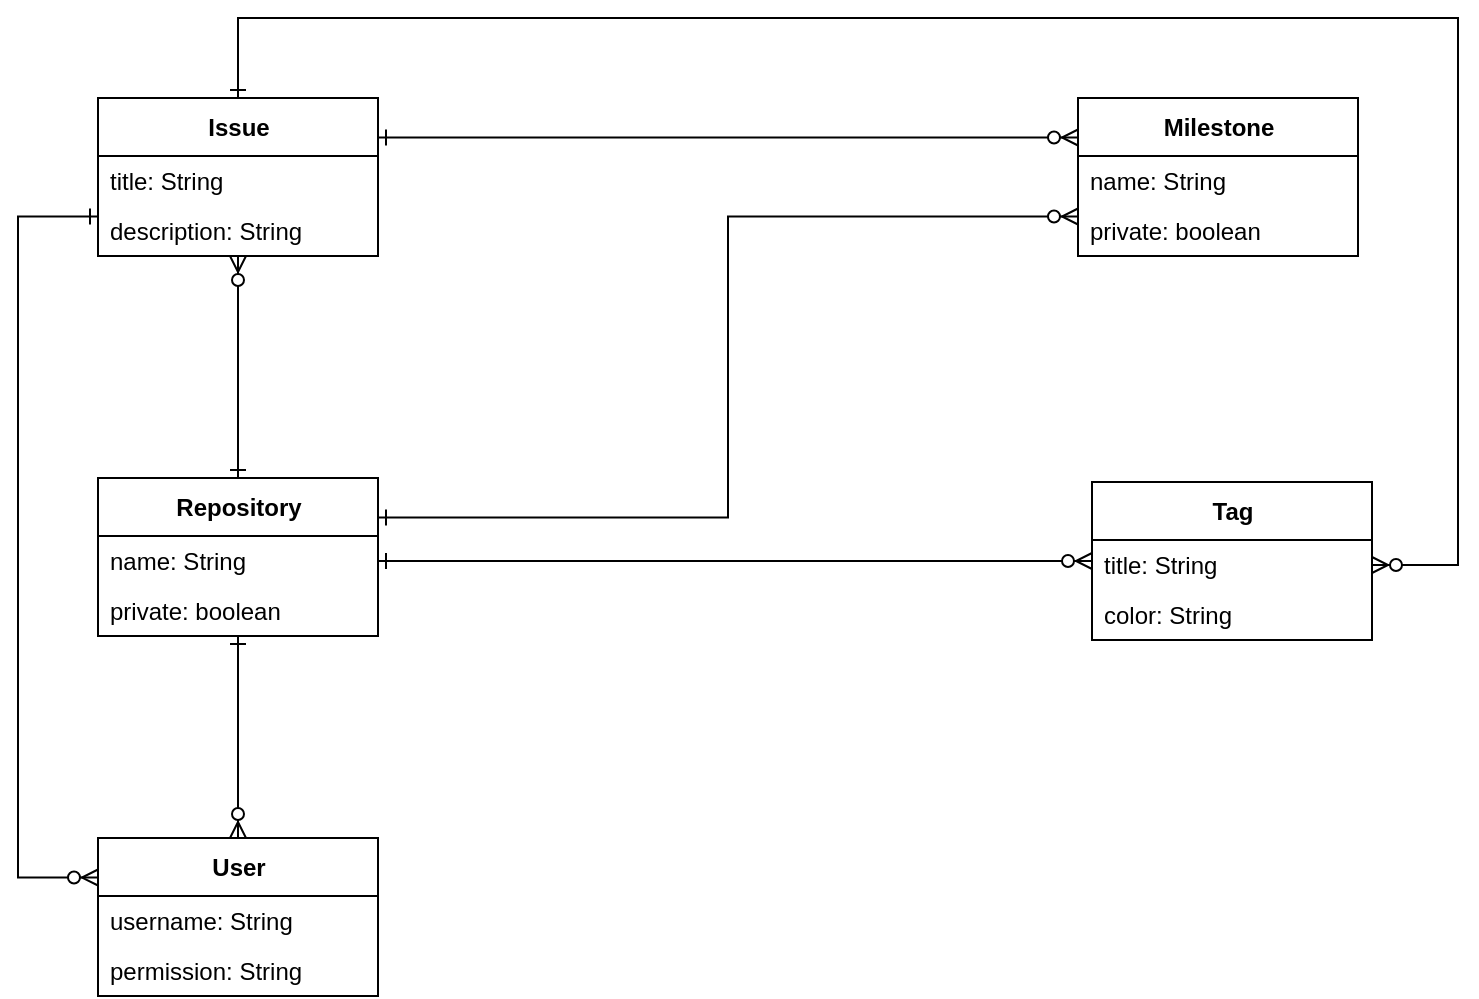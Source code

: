 <mxfile>
    <diagram id="OpVzxogFj0wjupvxyVY8" name="Page-1">
        <mxGraphModel dx="981" dy="859" grid="1" gridSize="10" guides="1" tooltips="1" connect="1" arrows="1" fold="1" page="1" pageScale="1" pageWidth="1500" pageHeight="900" math="0" shadow="0">
            <root>
                <mxCell id="0"/>
                <mxCell id="1" parent="0"/>
                <mxCell id="18" style="edgeStyle=orthogonalEdgeStyle;rounded=0;orthogonalLoop=1;jettySize=auto;html=1;exitX=0.5;exitY=0;exitDx=0;exitDy=0;endArrow=ERzeroToMany;endFill=1;startArrow=ERone;startFill=0;" edge="1" parent="1" source="2" target="12">
                    <mxGeometry relative="1" as="geometry"/>
                </mxCell>
                <mxCell id="2" value="Repository" style="swimlane;fontStyle=1;align=center;verticalAlign=middle;childLayout=stackLayout;horizontal=1;startSize=29;horizontalStack=0;resizeParent=1;resizeParentMax=0;resizeLast=0;collapsible=0;marginBottom=0;html=1;" vertex="1" parent="1">
                    <mxGeometry x="140" y="340" width="140" height="79" as="geometry"/>
                </mxCell>
                <mxCell id="4" value="name: String" style="text;html=1;strokeColor=none;fillColor=none;align=left;verticalAlign=middle;spacingLeft=4;spacingRight=4;overflow=hidden;rotatable=0;points=[[0,0.5],[1,0.5]];portConstraint=eastwest;" vertex="1" parent="2">
                    <mxGeometry y="29" width="140" height="25" as="geometry"/>
                </mxCell>
                <mxCell id="5" value="private: boolean" style="text;html=1;strokeColor=none;fillColor=none;align=left;verticalAlign=middle;spacingLeft=4;spacingRight=4;overflow=hidden;rotatable=0;points=[[0,0.5],[1,0.5]];portConstraint=eastwest;" vertex="1" parent="2">
                    <mxGeometry y="54" width="140" height="25" as="geometry"/>
                </mxCell>
                <mxCell id="6" value="Tag" style="swimlane;fontStyle=1;align=center;verticalAlign=middle;childLayout=stackLayout;horizontal=1;startSize=29;horizontalStack=0;resizeParent=1;resizeParentMax=0;resizeLast=0;collapsible=0;marginBottom=0;html=1;" vertex="1" parent="1">
                    <mxGeometry x="637" y="342" width="140" height="79" as="geometry"/>
                </mxCell>
                <mxCell id="7" value="title: String" style="text;html=1;strokeColor=none;fillColor=none;align=left;verticalAlign=middle;spacingLeft=4;spacingRight=4;overflow=hidden;rotatable=0;points=[[0,0.5],[1,0.5]];portConstraint=eastwest;" vertex="1" parent="6">
                    <mxGeometry y="29" width="140" height="25" as="geometry"/>
                </mxCell>
                <mxCell id="8" value="color: String" style="text;html=1;strokeColor=none;fillColor=none;align=left;verticalAlign=middle;spacingLeft=4;spacingRight=4;overflow=hidden;rotatable=0;points=[[0,0.5],[1,0.5]];portConstraint=eastwest;" vertex="1" parent="6">
                    <mxGeometry y="54" width="140" height="25" as="geometry"/>
                </mxCell>
                <mxCell id="9" value="Milestone" style="swimlane;fontStyle=1;align=center;verticalAlign=middle;childLayout=stackLayout;horizontal=1;startSize=29;horizontalStack=0;resizeParent=1;resizeParentMax=0;resizeLast=0;collapsible=0;marginBottom=0;html=1;" vertex="1" parent="1">
                    <mxGeometry x="630" y="150" width="140" height="79" as="geometry"/>
                </mxCell>
                <mxCell id="10" value="name: String" style="text;html=1;strokeColor=none;fillColor=none;align=left;verticalAlign=middle;spacingLeft=4;spacingRight=4;overflow=hidden;rotatable=0;points=[[0,0.5],[1,0.5]];portConstraint=eastwest;" vertex="1" parent="9">
                    <mxGeometry y="29" width="140" height="25" as="geometry"/>
                </mxCell>
                <mxCell id="11" value="private: boolean" style="text;html=1;strokeColor=none;fillColor=none;align=left;verticalAlign=middle;spacingLeft=4;spacingRight=4;overflow=hidden;rotatable=0;points=[[0,0.5],[1,0.5]];portConstraint=eastwest;" vertex="1" parent="9">
                    <mxGeometry y="54" width="140" height="25" as="geometry"/>
                </mxCell>
                <mxCell id="12" value="Issue" style="swimlane;fontStyle=1;align=center;verticalAlign=middle;childLayout=stackLayout;horizontal=1;startSize=29;horizontalStack=0;resizeParent=1;resizeParentMax=0;resizeLast=0;collapsible=0;marginBottom=0;html=1;" vertex="1" parent="1">
                    <mxGeometry x="140" y="150" width="140" height="79" as="geometry"/>
                </mxCell>
                <mxCell id="13" value="title: String&amp;nbsp;" style="text;html=1;strokeColor=none;fillColor=none;align=left;verticalAlign=middle;spacingLeft=4;spacingRight=4;overflow=hidden;rotatable=0;points=[[0,0.5],[1,0.5]];portConstraint=eastwest;" vertex="1" parent="12">
                    <mxGeometry y="29" width="140" height="25" as="geometry"/>
                </mxCell>
                <mxCell id="14" value="description: String" style="text;html=1;strokeColor=none;fillColor=none;align=left;verticalAlign=middle;spacingLeft=4;spacingRight=4;overflow=hidden;rotatable=0;points=[[0,0.5],[1,0.5]];portConstraint=eastwest;" vertex="1" parent="12">
                    <mxGeometry y="54" width="140" height="25" as="geometry"/>
                </mxCell>
                <mxCell id="15" value="User" style="swimlane;fontStyle=1;align=center;verticalAlign=middle;childLayout=stackLayout;horizontal=1;startSize=29;horizontalStack=0;resizeParent=1;resizeParentMax=0;resizeLast=0;collapsible=0;marginBottom=0;html=1;" vertex="1" parent="1">
                    <mxGeometry x="140" y="520" width="140" height="79" as="geometry"/>
                </mxCell>
                <mxCell id="16" value="username: String" style="text;html=1;strokeColor=none;fillColor=none;align=left;verticalAlign=middle;spacingLeft=4;spacingRight=4;overflow=hidden;rotatable=0;points=[[0,0.5],[1,0.5]];portConstraint=eastwest;" vertex="1" parent="15">
                    <mxGeometry y="29" width="140" height="25" as="geometry"/>
                </mxCell>
                <mxCell id="17" value="permission: String" style="text;html=1;strokeColor=none;fillColor=none;align=left;verticalAlign=middle;spacingLeft=4;spacingRight=4;overflow=hidden;rotatable=0;points=[[0,0.5],[1,0.5]];portConstraint=eastwest;" vertex="1" parent="15">
                    <mxGeometry y="54" width="140" height="25" as="geometry"/>
                </mxCell>
                <mxCell id="19" style="edgeStyle=orthogonalEdgeStyle;rounded=0;orthogonalLoop=1;jettySize=auto;html=1;endArrow=ERzeroToMany;endFill=1;startArrow=ERone;startFill=0;entryX=0;entryY=0.5;entryDx=0;entryDy=0;" edge="1" parent="1" source="4" target="6">
                    <mxGeometry relative="1" as="geometry">
                        <mxPoint x="350" y="381" as="sourcePoint"/>
                        <mxPoint x="350" y="270" as="targetPoint"/>
                    </mxGeometry>
                </mxCell>
                <mxCell id="20" style="edgeStyle=orthogonalEdgeStyle;rounded=0;orthogonalLoop=1;jettySize=auto;html=1;endArrow=ERzeroToMany;endFill=1;startArrow=ERone;startFill=0;entryX=0;entryY=0.75;entryDx=0;entryDy=0;exitX=1;exitY=0.25;exitDx=0;exitDy=0;" edge="1" parent="1" source="2" target="9">
                    <mxGeometry relative="1" as="geometry">
                        <mxPoint x="290" y="391.5" as="sourcePoint"/>
                        <mxPoint x="630" y="391.5" as="targetPoint"/>
                    </mxGeometry>
                </mxCell>
                <mxCell id="21" style="edgeStyle=orthogonalEdgeStyle;rounded=0;orthogonalLoop=1;jettySize=auto;html=1;endArrow=ERzeroToMany;endFill=1;startArrow=ERone;startFill=0;entryX=1;entryY=0.5;entryDx=0;entryDy=0;exitX=0.5;exitY=0;exitDx=0;exitDy=0;" edge="1" parent="1" source="12" target="7">
                    <mxGeometry relative="1" as="geometry">
                        <mxPoint x="290" y="369.75" as="sourcePoint"/>
                        <mxPoint x="640" y="219.25" as="targetPoint"/>
                        <Array as="points">
                            <mxPoint x="210" y="110"/>
                            <mxPoint x="820" y="110"/>
                            <mxPoint x="820" y="384"/>
                        </Array>
                    </mxGeometry>
                </mxCell>
                <mxCell id="22" style="edgeStyle=orthogonalEdgeStyle;rounded=0;orthogonalLoop=1;jettySize=auto;html=1;endArrow=ERzeroToMany;endFill=1;startArrow=ERone;startFill=0;entryX=0;entryY=0.25;entryDx=0;entryDy=0;exitX=1;exitY=0.25;exitDx=0;exitDy=0;" edge="1" parent="1" source="12" target="9">
                    <mxGeometry relative="1" as="geometry">
                        <mxPoint x="220" y="150" as="sourcePoint"/>
                        <mxPoint x="787" y="393.5" as="targetPoint"/>
                    </mxGeometry>
                </mxCell>
                <mxCell id="23" style="edgeStyle=orthogonalEdgeStyle;rounded=0;orthogonalLoop=1;jettySize=auto;html=1;endArrow=ERzeroToMany;endFill=1;startArrow=ERone;startFill=0;exitX=0.5;exitY=1;exitDx=0;exitDy=0;" edge="1" parent="1" source="2" target="15">
                    <mxGeometry relative="1" as="geometry">
                        <mxPoint x="200" y="470" as="sourcePoint"/>
                        <mxPoint x="557" y="470" as="targetPoint"/>
                    </mxGeometry>
                </mxCell>
                <mxCell id="24" style="edgeStyle=orthogonalEdgeStyle;rounded=0;orthogonalLoop=1;jettySize=auto;html=1;endArrow=ERzeroToMany;endFill=1;startArrow=ERone;startFill=0;exitX=0;exitY=0.75;exitDx=0;exitDy=0;entryX=0;entryY=0.25;entryDx=0;entryDy=0;" edge="1" parent="1" source="12" target="15">
                    <mxGeometry relative="1" as="geometry">
                        <mxPoint x="100" y="190" as="sourcePoint"/>
                        <mxPoint x="100" y="291" as="targetPoint"/>
                        <Array as="points">
                            <mxPoint x="100" y="209"/>
                            <mxPoint x="100" y="540"/>
                        </Array>
                    </mxGeometry>
                </mxCell>
            </root>
        </mxGraphModel>
    </diagram>
</mxfile>